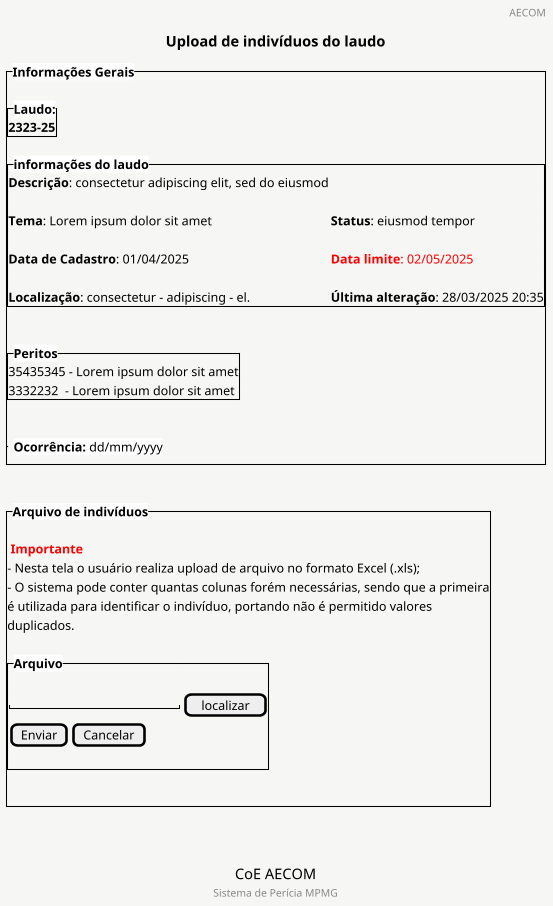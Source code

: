 
@startsalt  upload_arquivo_laudo
<style>
saltDiagram {
  BackgroundColor #f6f6f5
}
</style>
skinparam dpi 100
title Upload de indivíduos do laudo
header AECOM
footer Sistema de Perícia MPMG
caption CoE AECOM
{

    {^ **Informações Gerais**
        .
        {^**Laudo:**
        **2323-25**
        }

        {^**informações do laudo**
        **Descrição**: consectetur adipiscing elit, sed do eiusmod
        .
        **Tema**: Lorem ipsum dolor sit amet | **Status**: eiusmod tempor
        .
        **Data de Cadastro**: 01/04/2025 | <color:red>**Data limite**: 02/05/2025
        .

        **Localização**: consectetur - adipiscing - el. |  **Última alteração**: 28/03/2025 20:35
        }
        .
        {^ **Peritos**
        35435345 - Lorem ipsum dolor sit amet
        3332232  - Lorem ipsum dolor sit amet
        }
        .
        {^ **Ocorrência:** dd/mm/yyyy}
    }
    .
    {^ **Arquivo de indivíduos**
        .
        <color:red> **Importante**
        - Nesta tela o usuário realiza upload de arquivo no formato Excel (.xls);
        - O sistema pode conter quantas colunas forém necessárias, sendo que a primeira
          é utilizada para identificar o indivíduo, portando não é permitido valores
          duplicados.
        .

        {^ **Arquivo**
          .
          "                    " | [localizar]
          {[Enviar] | [Cancelar]}
          .
        }
        .
    }
.
.
}
@endsalt
